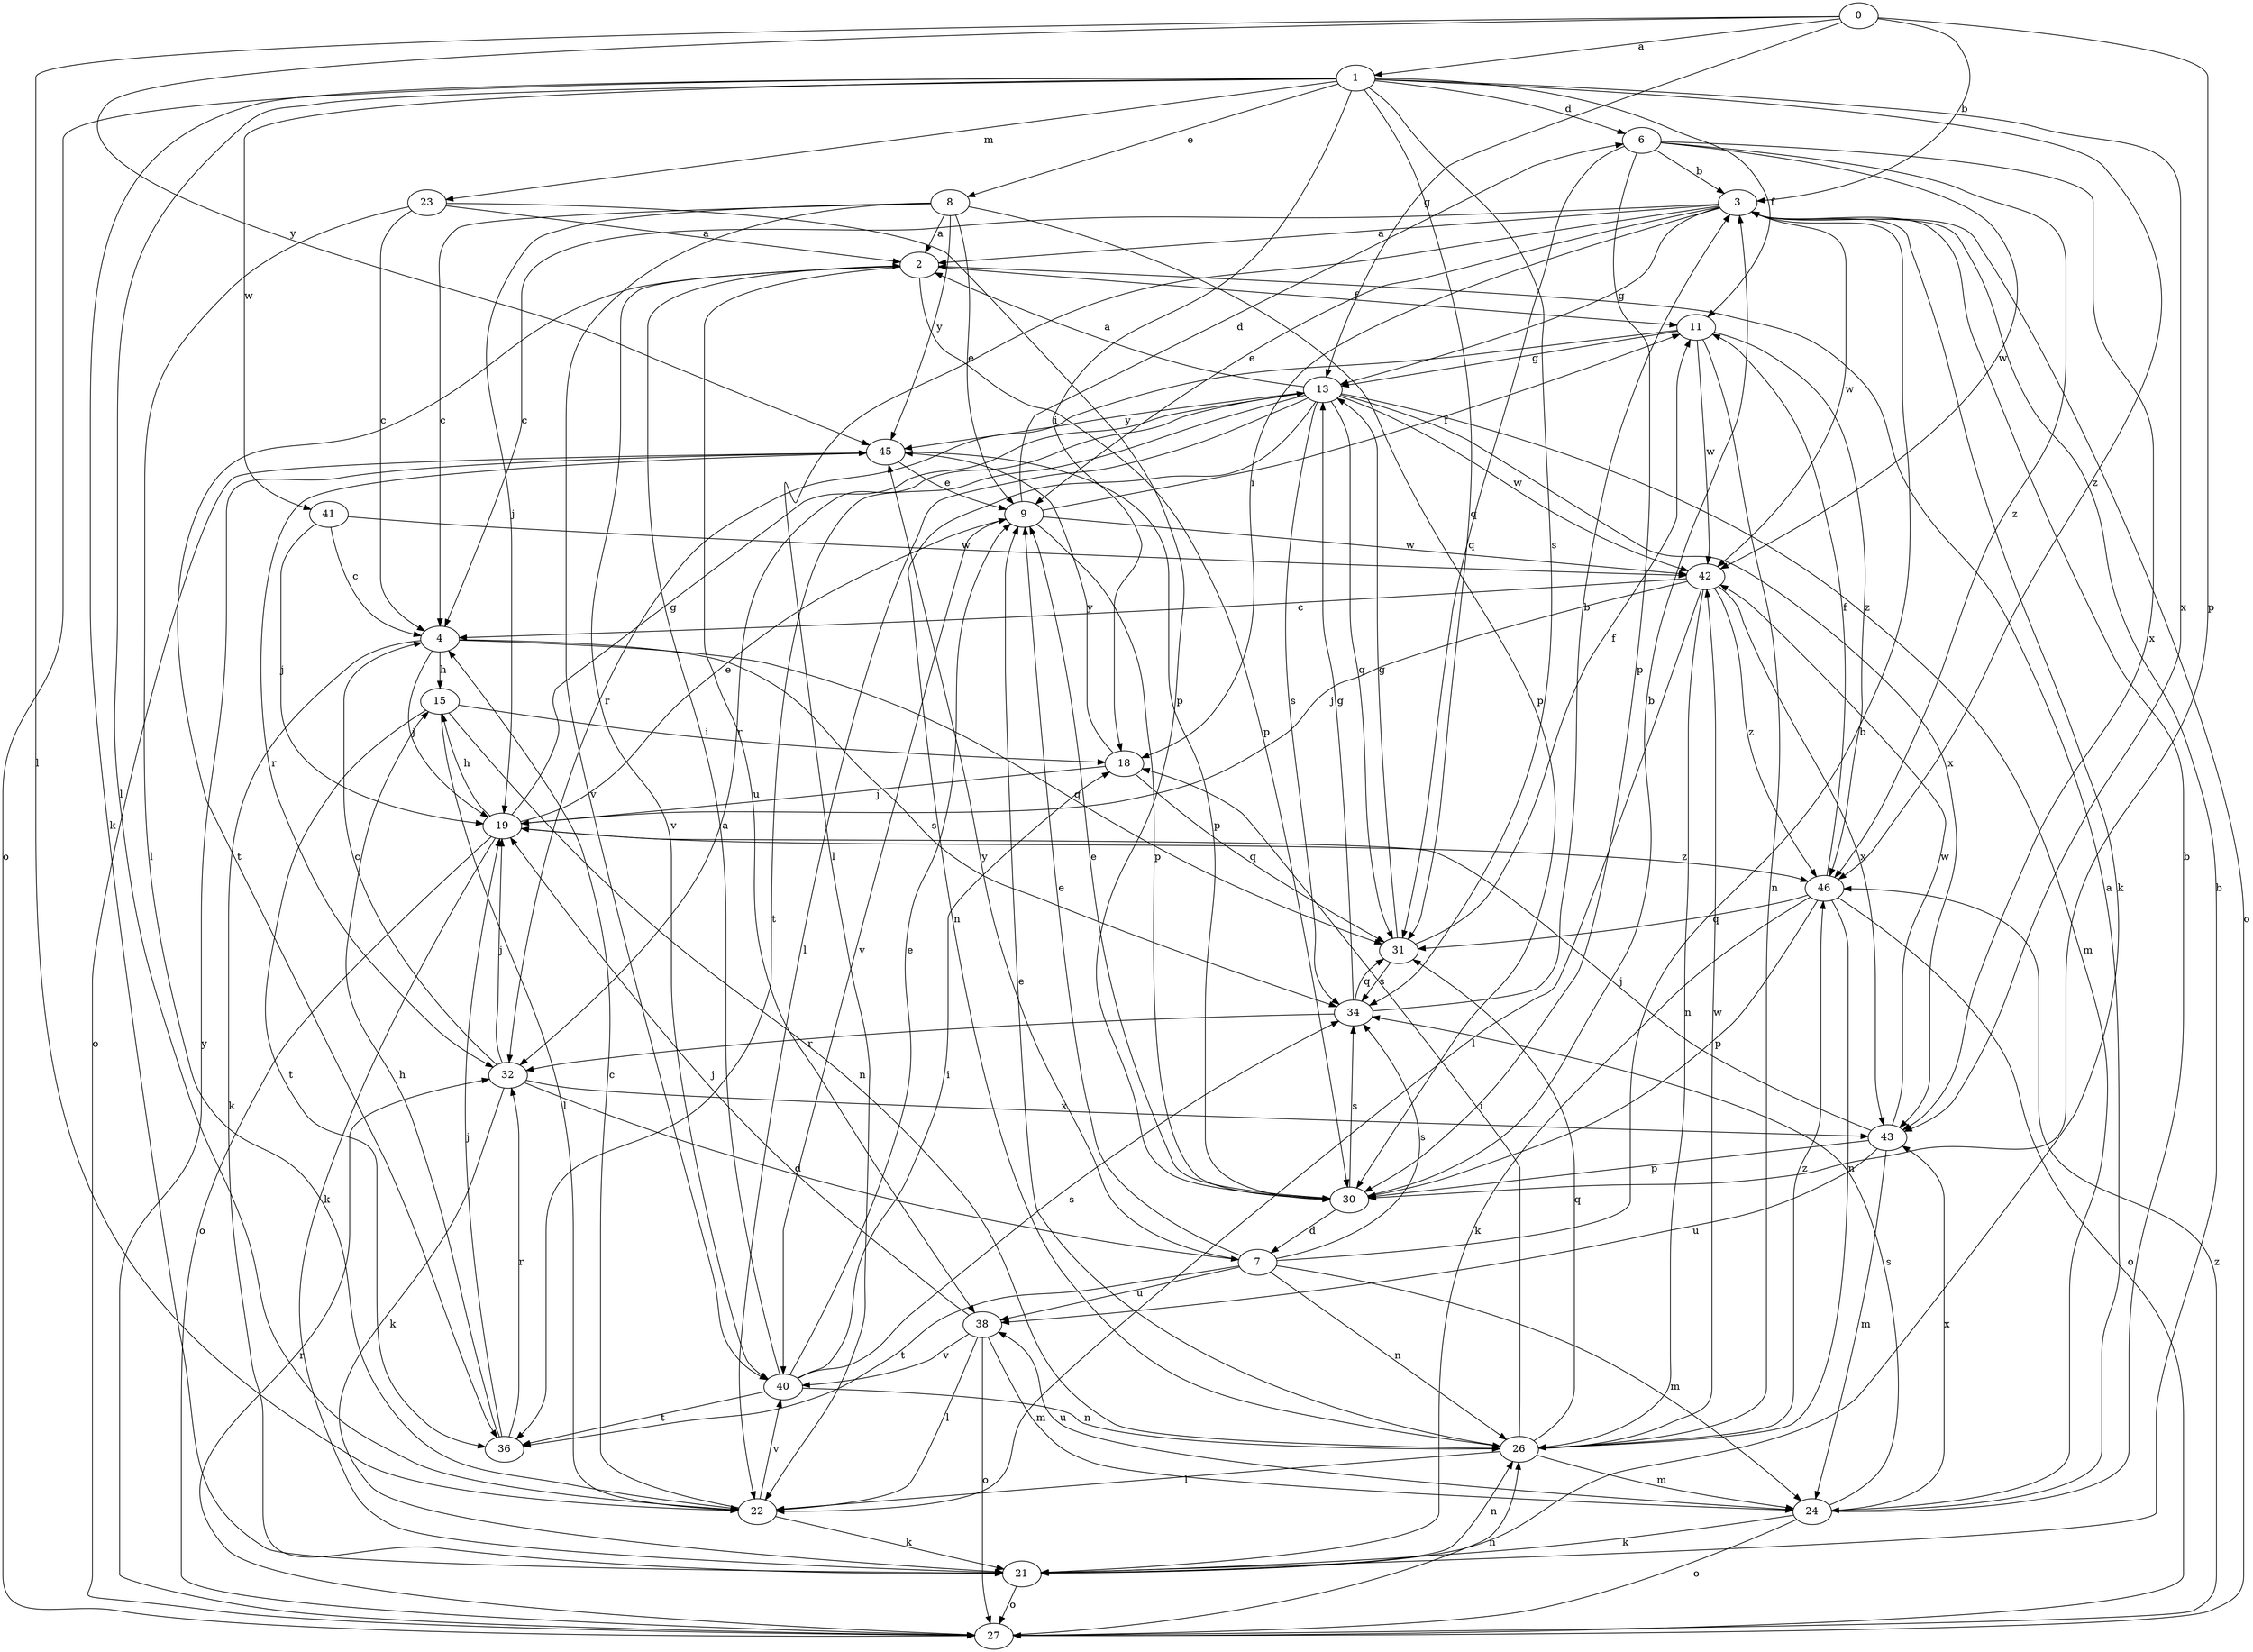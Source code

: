 strict digraph  {
0;
1;
2;
3;
4;
6;
7;
8;
9;
11;
13;
15;
18;
19;
21;
22;
23;
24;
26;
27;
30;
31;
32;
34;
36;
38;
40;
41;
42;
43;
45;
46;
0 -> 1  [label=a];
0 -> 3  [label=b];
0 -> 13  [label=g];
0 -> 22  [label=l];
0 -> 30  [label=p];
0 -> 45  [label=y];
1 -> 6  [label=d];
1 -> 8  [label=e];
1 -> 11  [label=f];
1 -> 18  [label=i];
1 -> 21  [label=k];
1 -> 22  [label=l];
1 -> 23  [label=m];
1 -> 27  [label=o];
1 -> 31  [label=q];
1 -> 34  [label=s];
1 -> 41  [label=w];
1 -> 43  [label=x];
1 -> 46  [label=z];
2 -> 11  [label=f];
2 -> 30  [label=p];
2 -> 36  [label=t];
2 -> 38  [label=u];
2 -> 40  [label=v];
3 -> 2  [label=a];
3 -> 4  [label=c];
3 -> 9  [label=e];
3 -> 13  [label=g];
3 -> 18  [label=i];
3 -> 21  [label=k];
3 -> 22  [label=l];
3 -> 27  [label=o];
3 -> 42  [label=w];
4 -> 15  [label=h];
4 -> 19  [label=j];
4 -> 21  [label=k];
4 -> 31  [label=q];
4 -> 34  [label=s];
6 -> 3  [label=b];
6 -> 30  [label=p];
6 -> 31  [label=q];
6 -> 42  [label=w];
6 -> 43  [label=x];
6 -> 46  [label=z];
7 -> 3  [label=b];
7 -> 9  [label=e];
7 -> 24  [label=m];
7 -> 26  [label=n];
7 -> 34  [label=s];
7 -> 36  [label=t];
7 -> 38  [label=u];
7 -> 45  [label=y];
8 -> 2  [label=a];
8 -> 4  [label=c];
8 -> 9  [label=e];
8 -> 19  [label=j];
8 -> 30  [label=p];
8 -> 40  [label=v];
8 -> 45  [label=y];
9 -> 6  [label=d];
9 -> 11  [label=f];
9 -> 30  [label=p];
9 -> 40  [label=v];
9 -> 42  [label=w];
11 -> 13  [label=g];
11 -> 26  [label=n];
11 -> 32  [label=r];
11 -> 42  [label=w];
11 -> 46  [label=z];
13 -> 2  [label=a];
13 -> 22  [label=l];
13 -> 24  [label=m];
13 -> 26  [label=n];
13 -> 31  [label=q];
13 -> 32  [label=r];
13 -> 34  [label=s];
13 -> 36  [label=t];
13 -> 42  [label=w];
13 -> 43  [label=x];
13 -> 45  [label=y];
15 -> 18  [label=i];
15 -> 22  [label=l];
15 -> 26  [label=n];
15 -> 36  [label=t];
18 -> 19  [label=j];
18 -> 31  [label=q];
18 -> 45  [label=y];
19 -> 9  [label=e];
19 -> 13  [label=g];
19 -> 15  [label=h];
19 -> 21  [label=k];
19 -> 27  [label=o];
19 -> 46  [label=z];
21 -> 3  [label=b];
21 -> 26  [label=n];
21 -> 27  [label=o];
22 -> 4  [label=c];
22 -> 21  [label=k];
22 -> 40  [label=v];
23 -> 2  [label=a];
23 -> 4  [label=c];
23 -> 22  [label=l];
23 -> 30  [label=p];
24 -> 2  [label=a];
24 -> 3  [label=b];
24 -> 21  [label=k];
24 -> 27  [label=o];
24 -> 34  [label=s];
24 -> 38  [label=u];
24 -> 43  [label=x];
26 -> 9  [label=e];
26 -> 18  [label=i];
26 -> 22  [label=l];
26 -> 24  [label=m];
26 -> 31  [label=q];
26 -> 42  [label=w];
26 -> 46  [label=z];
27 -> 26  [label=n];
27 -> 32  [label=r];
27 -> 45  [label=y];
27 -> 46  [label=z];
30 -> 3  [label=b];
30 -> 7  [label=d];
30 -> 9  [label=e];
30 -> 34  [label=s];
31 -> 11  [label=f];
31 -> 13  [label=g];
31 -> 34  [label=s];
32 -> 4  [label=c];
32 -> 7  [label=d];
32 -> 19  [label=j];
32 -> 21  [label=k];
32 -> 43  [label=x];
34 -> 3  [label=b];
34 -> 13  [label=g];
34 -> 31  [label=q];
34 -> 32  [label=r];
36 -> 15  [label=h];
36 -> 19  [label=j];
36 -> 32  [label=r];
38 -> 19  [label=j];
38 -> 22  [label=l];
38 -> 24  [label=m];
38 -> 27  [label=o];
38 -> 40  [label=v];
40 -> 2  [label=a];
40 -> 9  [label=e];
40 -> 18  [label=i];
40 -> 26  [label=n];
40 -> 34  [label=s];
40 -> 36  [label=t];
41 -> 4  [label=c];
41 -> 19  [label=j];
41 -> 42  [label=w];
42 -> 4  [label=c];
42 -> 19  [label=j];
42 -> 22  [label=l];
42 -> 26  [label=n];
42 -> 43  [label=x];
42 -> 46  [label=z];
43 -> 19  [label=j];
43 -> 24  [label=m];
43 -> 30  [label=p];
43 -> 38  [label=u];
43 -> 42  [label=w];
45 -> 9  [label=e];
45 -> 27  [label=o];
45 -> 30  [label=p];
45 -> 32  [label=r];
46 -> 11  [label=f];
46 -> 21  [label=k];
46 -> 26  [label=n];
46 -> 27  [label=o];
46 -> 30  [label=p];
46 -> 31  [label=q];
}
